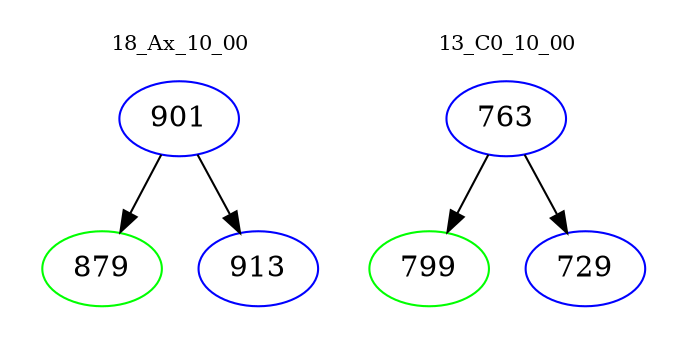digraph{
subgraph cluster_0 {
color = white
label = "18_Ax_10_00";
fontsize=10;
T0_901 [label="901", color="blue"]
T0_901 -> T0_879 [color="black"]
T0_879 [label="879", color="green"]
T0_901 -> T0_913 [color="black"]
T0_913 [label="913", color="blue"]
}
subgraph cluster_1 {
color = white
label = "13_C0_10_00";
fontsize=10;
T1_763 [label="763", color="blue"]
T1_763 -> T1_799 [color="black"]
T1_799 [label="799", color="green"]
T1_763 -> T1_729 [color="black"]
T1_729 [label="729", color="blue"]
}
}
